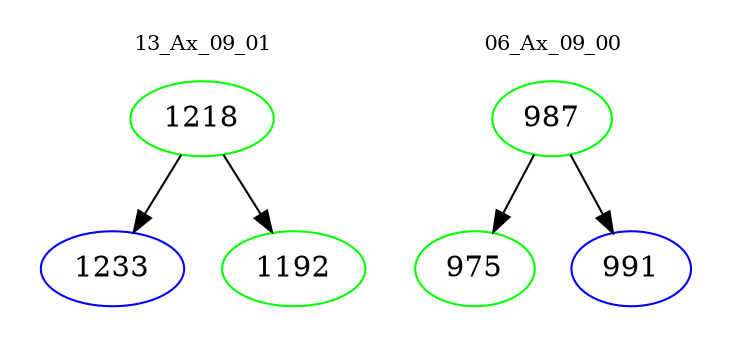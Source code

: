 digraph{
subgraph cluster_0 {
color = white
label = "13_Ax_09_01";
fontsize=10;
T0_1218 [label="1218", color="green"]
T0_1218 -> T0_1233 [color="black"]
T0_1233 [label="1233", color="blue"]
T0_1218 -> T0_1192 [color="black"]
T0_1192 [label="1192", color="green"]
}
subgraph cluster_1 {
color = white
label = "06_Ax_09_00";
fontsize=10;
T1_987 [label="987", color="green"]
T1_987 -> T1_975 [color="black"]
T1_975 [label="975", color="green"]
T1_987 -> T1_991 [color="black"]
T1_991 [label="991", color="blue"]
}
}
